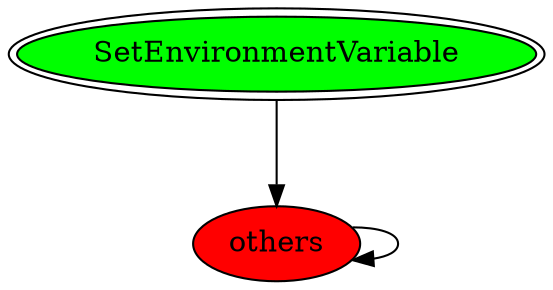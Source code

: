 digraph "./REPORTS/6795/API_PER_CATEGORY/SetEnvironmentVariable.exe_1892_System Information Functions_API_per_Category_Transition_Matrix" {
	SetEnvironmentVariable [label=SetEnvironmentVariable fillcolor=lime peripheries=2 style=filled]
	others [label=others fillcolor=red style=filled]
	SetEnvironmentVariable -> others [label=1.0 fontcolor=white]
	others -> others [label=1.0 fontcolor=white]
}
